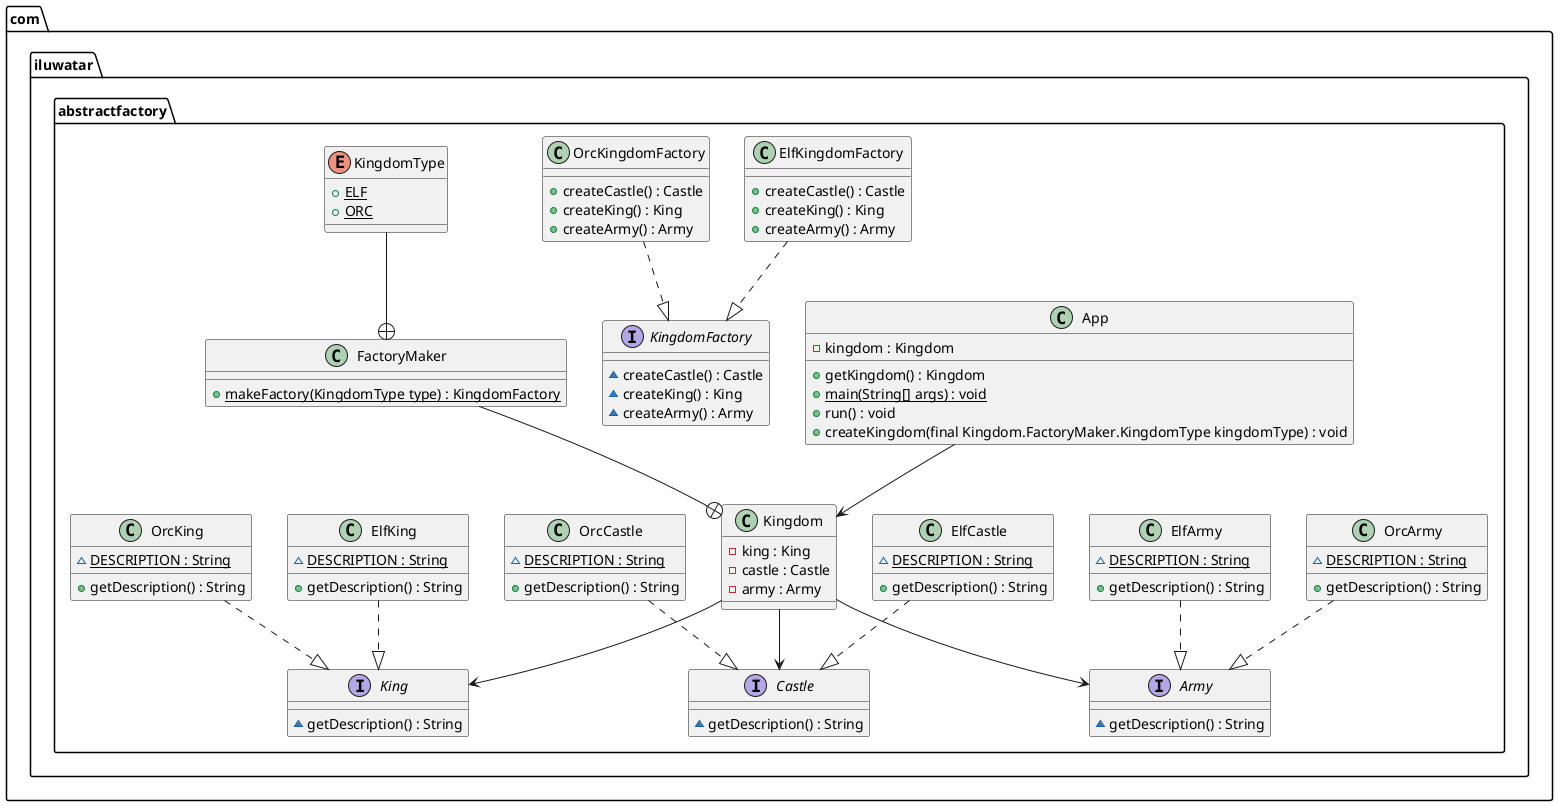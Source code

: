 @startuml
package com.iluwatar.abstractfactory {
  class OrcKingdomFactory {
    + createCastle() : Castle
    + createKing() : King
    + createArmy() : Army
  }
  class OrcArmy {
    ~ DESCRIPTION : String {static}
    + getDescription() : String
  }
  class ElfCastle {
    ~ DESCRIPTION : String {static}
    + getDescription() : String
  }
  class ElfKing {
    ~ DESCRIPTION : String {static}
    + getDescription() : String
  }
  interface KingdomFactory {
    ~ createCastle() : Castle
    ~ createKing() : King
    ~ createArmy() : Army
  }
  interface King {
    ~ getDescription() : String
  }
  class App {
    - kingdom : Kingdom
    + getKingdom() : Kingdom
    + main(String[] args) : void {static}
    + run() : void
    + createKingdom(final Kingdom.FactoryMaker.KingdomType kingdomType) : void
  }
  interface Castle {
    ~ getDescription() : String
  }
  interface Army {
    ~ getDescription() : String
  }
  class ElfArmy {
    ~ DESCRIPTION : String {static}
    + getDescription() : String
  }
  class ElfKingdomFactory {
    + createCastle() : Castle
    + createKing() : King
    + createArmy() : Army
  }
  class Kingdom {
    - king : King
    - castle : Castle
    - army : Army
  }
  class FactoryMaker {
    + makeFactory(KingdomType type) : KingdomFactory {static}
  }
  enum KingdomType {
    + ELF {static}
    + ORC {static}
  }
  class OrcKing {
    ~ DESCRIPTION : String {static}
    + getDescription() : String
  }
  class OrcCastle {
    ~ DESCRIPTION : String {static}
    + getDescription() : String
  }
}
App --> Kingdom
KingdomType --+ FactoryMaker
FactoryMaker --+ Kingdom
Kingdom --> King
Kingdom --> Castle
Kingdom --> Army
ElfArmy ..|> Army 
ElfKing ..|> King 
ElfKingdomFactory ..|> KingdomFactory 
OrcKingdomFactory ..|> KingdomFactory 
OrcCastle ..|> Castle 
ElfCastle ..|> Castle 
OrcArmy ..|> Army 
OrcKing ..|> King 
@enduml